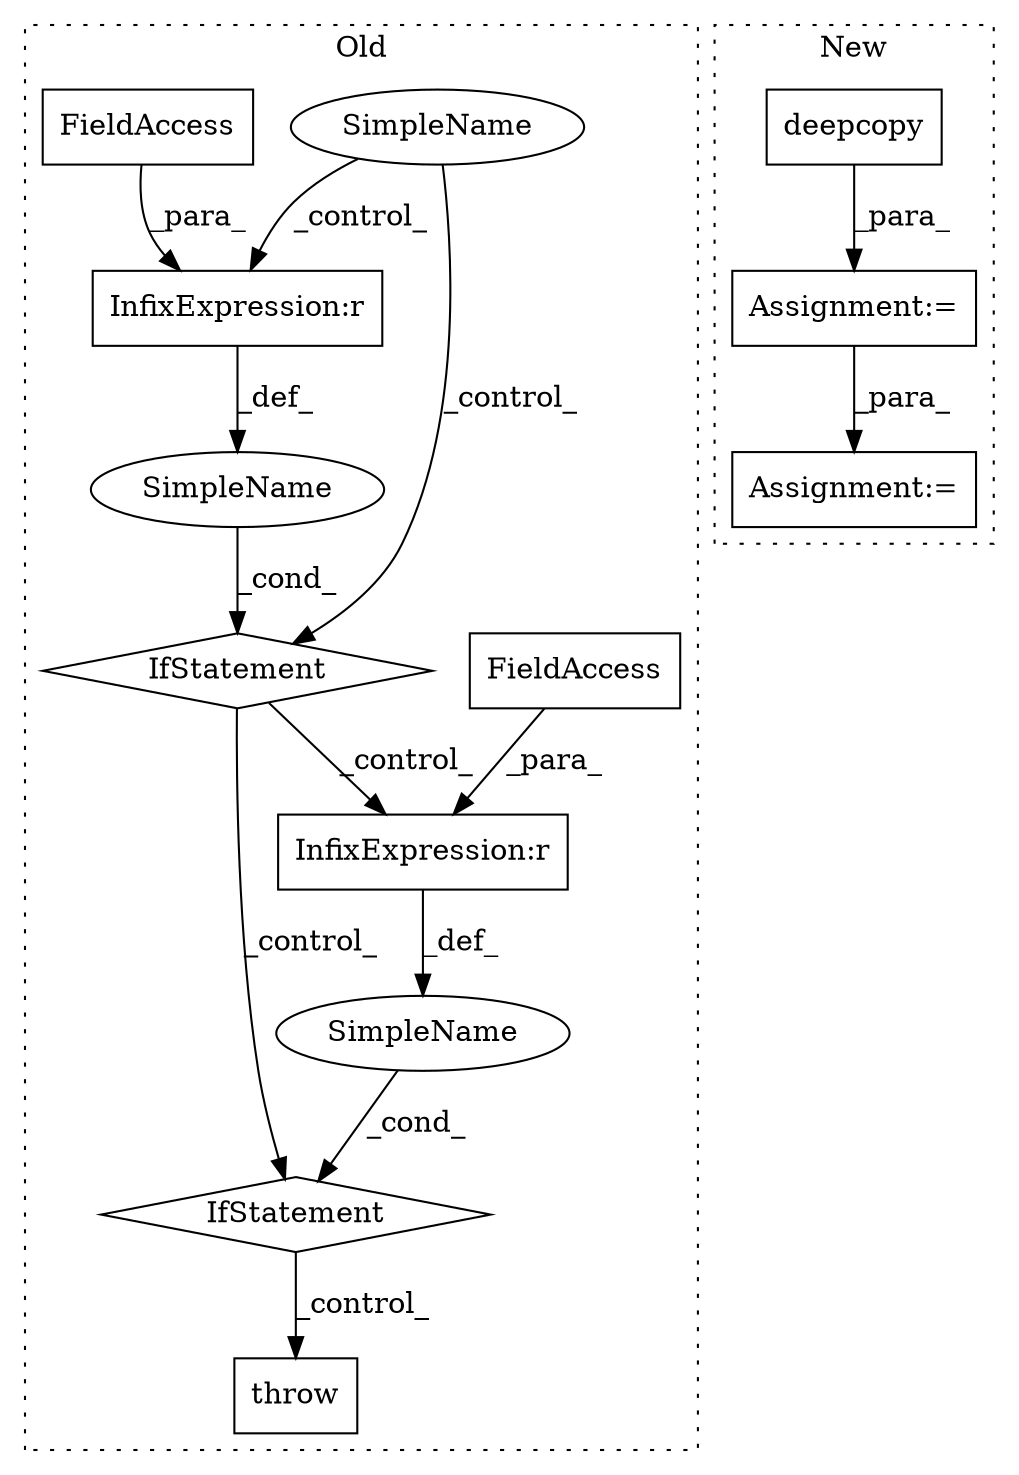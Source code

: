 digraph G {
subgraph cluster0 {
1 [label="throw" a="53" s="9140" l="6" shape="box"];
4 [label="IfStatement" a="25" s="9045,9102" l="4,2" shape="diamond"];
5 [label="SimpleName" a="42" s="" l="" shape="ellipse"];
7 [label="InfixExpression:r" a="27" s="9058" l="4" shape="box"];
8 [label="IfStatement" a="25" s="8952,9011" l="4,2" shape="diamond"];
9 [label="SimpleName" a="42" s="" l="" shape="ellipse"];
10 [label="SimpleName" a="42" s="" l="" shape="ellipse"];
11 [label="InfixExpression:r" a="27" s="8965" l="4" shape="box"];
12 [label="FieldAccess" a="22" s="9062" l="40" shape="box"];
13 [label="FieldAccess" a="22" s="8969" l="42" shape="box"];
label = "Old";
style="dotted";
}
subgraph cluster1 {
2 [label="deepcopy" a="32" s="6996,7022" l="9,1" shape="box"];
3 [label="Assignment:=" a="7" s="7029,7154" l="66,2" shape="box"];
6 [label="Assignment:=" a="7" s="6990" l="1" shape="box"];
label = "New";
style="dotted";
}
2 -> 6 [label="_para_"];
4 -> 1 [label="_control_"];
5 -> 4 [label="_cond_"];
6 -> 3 [label="_para_"];
7 -> 5 [label="_def_"];
8 -> 4 [label="_control_"];
8 -> 7 [label="_control_"];
9 -> 8 [label="_cond_"];
10 -> 8 [label="_control_"];
10 -> 11 [label="_control_"];
11 -> 9 [label="_def_"];
12 -> 7 [label="_para_"];
13 -> 11 [label="_para_"];
}